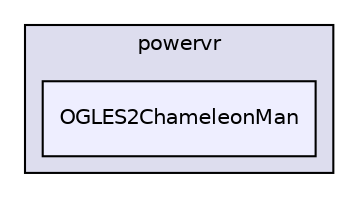 digraph "PVR/SDK_3.4/Examples/Advanced/ChameleonMan/OGLES2/Build/Android/src/com/powervr/OGLES2ChameleonMan" {
  compound=true
  node [ fontsize="10", fontname="Helvetica"];
  edge [ labelfontsize="10", labelfontname="Helvetica"];
  subgraph clusterdir_38e55dcffb5cb84a4db6ad70b8663e4d {
    graph [ bgcolor="#ddddee", pencolor="black", label="powervr" fontname="Helvetica", fontsize="10", URL="dir_38e55dcffb5cb84a4db6ad70b8663e4d.html"]
  dir_f538097b057685d417b43aab14f40803 [shape=box, label="OGLES2ChameleonMan", style="filled", fillcolor="#eeeeff", pencolor="black", URL="dir_f538097b057685d417b43aab14f40803.html"];
  }
}
